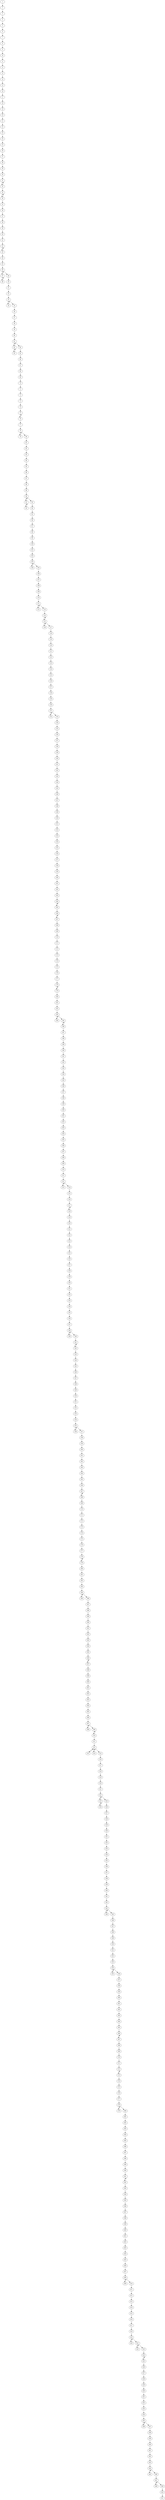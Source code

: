 digraph "" {
	1	[isInSuperVertex=False,
		parent=-1];
	2	[isInSuperVertex=False,
		parent=1];
	1 -> 2	[key=0];
	3	[isInSuperVertex=False,
		parent=2];
	2 -> 3	[key=0];
	4	[isInSuperVertex=False,
		parent=3];
	3 -> 4	[key=0];
	5	[isInSuperVertex=False,
		parent=4];
	4 -> 5	[key=0];
	6	[isInSuperVertex=False,
		parent=5];
	5 -> 6	[key=0];
	7	[isInSuperVertex=False,
		parent=6];
	6 -> 7	[key=0];
	8	[isInSuperVertex=False,
		parent=7];
	7 -> 8	[key=0];
	9	[isInSuperVertex=False,
		parent=8];
	8 -> 9	[key=0];
	10	[isInSuperVertex=False,
		parent=9];
	9 -> 10	[key=0];
	11	[isInSuperVertex=False,
		parent=10];
	10 -> 11	[key=0];
	12	[isInSuperVertex=False,
		parent=11];
	11 -> 12	[key=0];
	13	[isInSuperVertex=False,
		parent=12];
	12 -> 13	[key=0];
	14	[isInSuperVertex=False,
		parent=13];
	13 -> 14	[key=0];
	15	[isInSuperVertex=False,
		parent=14];
	14 -> 15	[key=0];
	16	[isInSuperVertex=False,
		parent=15];
	15 -> 16	[key=0];
	17	[isInSuperVertex=False,
		parent=16];
	16 -> 17	[key=0];
	18	[isInSuperVertex=False,
		parent=17];
	17 -> 18	[key=0];
	19	[isInSuperVertex=False,
		parent=18];
	18 -> 19	[key=0];
	20	[isInSuperVertex=False,
		parent=19];
	19 -> 20	[key=0];
	21	[isInSuperVertex=False,
		parent=20];
	20 -> 21	[key=0];
	22	[isInSuperVertex=False,
		parent=21];
	21 -> 22	[key=0];
	23	[isInSuperVertex=False,
		parent=22];
	22 -> 23	[key=0];
	24	[isInSuperVertex=False,
		parent=23];
	23 -> 24	[key=0];
	25	[isInSuperVertex=False,
		parent=24];
	24 -> 25	[key=0];
	26	[isInSuperVertex=False,
		parent=25];
	25 -> 26	[key=0];
	27	[isInSuperVertex=False,
		parent=26];
	26 -> 27	[key=0];
	28	[isInSuperVertex=False,
		parent=27];
	27 -> 28	[key=0];
	29	[isInSuperVertex=False,
		parent=28];
	28 -> 29	[key=0];
	30	[isInSuperVertex=False,
		parent=29];
	29 -> 30	[key=0];
	31	[isInSuperVertex=True,
		parent=30];
	30 -> 31	[key=0];
	32	[isInSuperVertex=True,
		parent=31];
	31 -> 32	[key=0];
	32 -> 31	[key=0];
	33	[isInSuperVertex=True,
		parent=32];
	32 -> 33	[key=0];
	34	[isInSuperVertex=True,
		parent=33];
	33 -> 34	[key=0];
	34 -> 33	[key=0];
	35	[isInSuperVertex=False,
		parent=34];
	34 -> 35	[key=0];
	36	[isInSuperVertex=False,
		parent=35];
	35 -> 36	[key=0];
	37	[isInSuperVertex=False,
		parent=36];
	36 -> 37	[key=0];
	38	[isInSuperVertex=False,
		parent=37];
	37 -> 38	[key=0];
	39	[isInSuperVertex=False,
		parent=38];
	38 -> 39	[key=0];
	40	[isInSuperVertex=False,
		parent=39];
	39 -> 40	[key=0];
	41	[isInSuperVertex=False,
		parent=40];
	40 -> 41	[key=0];
	42	[isInSuperVertex=True,
		parent=41];
	41 -> 42	[key=0];
	43	[isInSuperVertex=True,
		parent=42];
	42 -> 43	[key=0];
	43 -> 42	[key=0];
	44	[isInSuperVertex=False,
		parent=43];
	43 -> 44	[key=0];
	45	[isInSuperVertex=False,
		parent=44];
	44 -> 45	[key=0];
	46	[isInSuperVertex=True,
		parent=45];
	45 -> 46	[key=0];
	47	[isInSuperVertex=True,
		parent=46];
	46 -> 47	[key=0];
	49	[isInSuperVertex=False,
		parent=46];
	46 -> 49	[key=0];
	47 -> 46	[key=0];
	48	[isInSuperVertex=False,
		parent=47];
	47 -> 48	[key=0];
	48 -> 47	[key=0];
	50	[isInSuperVertex=False,
		parent=49];
	49 -> 50	[key=0];
	51	[isInSuperVertex=False,
		parent=50];
	50 -> 51	[key=0];
	52	[isInSuperVertex=False,
		parent=51];
	51 -> 52	[key=0];
	53	[isInSuperVertex=True,
		parent=52];
	52 -> 53	[key=0];
	54	[isInSuperVertex=True,
		parent=53];
	53 -> 54	[key=0];
	55	[isInSuperVertex=False,
		parent=53];
	53 -> 55	[key=0];
	54 -> 53	[key=0];
	56	[isInSuperVertex=False,
		parent=55];
	55 -> 56	[key=0];
	57	[isInSuperVertex=False,
		parent=56];
	56 -> 57	[key=0];
	58	[isInSuperVertex=False,
		parent=57];
	57 -> 58	[key=0];
	59	[isInSuperVertex=False,
		parent=58];
	58 -> 59	[key=0];
	60	[isInSuperVertex=False,
		parent=59];
	59 -> 60	[key=0];
	61	[isInSuperVertex=True,
		parent=60];
	60 -> 61	[key=0];
	62	[isInSuperVertex=True,
		parent=61];
	61 -> 62	[key=0];
	64	[isInSuperVertex=False,
		parent=61];
	61 -> 64	[key=0];
	62 -> 61	[key=0];
	63	[isInSuperVertex=False,
		parent=62];
	62 -> 63	[key=0];
	63 -> 62	[key=0];
	65	[isInSuperVertex=False,
		parent=64];
	64 -> 65	[key=0];
	66	[isInSuperVertex=False,
		parent=65];
	65 -> 66	[key=0];
	67	[isInSuperVertex=False,
		parent=66];
	66 -> 67	[key=0];
	68	[isInSuperVertex=False,
		parent=67];
	67 -> 68	[key=0];
	69	[isInSuperVertex=False,
		parent=68];
	68 -> 69	[key=0];
	70	[isInSuperVertex=False,
		parent=69];
	69 -> 70	[key=0];
	71	[isInSuperVertex=False,
		parent=70];
	70 -> 71	[key=0];
	72	[isInSuperVertex=False,
		parent=71];
	71 -> 72	[key=0];
	73	[isInSuperVertex=False,
		parent=72];
	72 -> 73	[key=0];
	74	[isInSuperVertex=False,
		parent=73];
	73 -> 74	[key=0];
	75	[isInSuperVertex=True,
		parent=74];
	74 -> 75	[key=0];
	76	[isInSuperVertex=True,
		parent=75];
	75 -> 76	[key=0];
	76 -> 75	[key=0];
	77	[isInSuperVertex=False,
		parent=76];
	76 -> 77	[key=0];
	78	[isInSuperVertex=True,
		parent=77];
	77 -> 78	[key=0];
	79	[isInSuperVertex=True,
		parent=78];
	78 -> 79	[key=0];
	80	[isInSuperVertex=False,
		parent=78];
	78 -> 80	[key=0];
	79 -> 78	[key=0];
	81	[isInSuperVertex=False,
		parent=80];
	80 -> 81	[key=0];
	82	[isInSuperVertex=False,
		parent=81];
	81 -> 82	[key=0];
	83	[isInSuperVertex=False,
		parent=82];
	82 -> 83	[key=0];
	84	[isInSuperVertex=False,
		parent=83];
	83 -> 84	[key=0];
	85	[isInSuperVertex=False,
		parent=84];
	84 -> 85	[key=0];
	86	[isInSuperVertex=False,
		parent=85];
	85 -> 86	[key=0];
	87	[isInSuperVertex=False,
		parent=86];
	86 -> 87	[key=0];
	88	[isInSuperVertex=False,
		parent=87];
	87 -> 88	[key=0];
	89	[isInSuperVertex=False,
		parent=88];
	88 -> 89	[key=0];
	90	[isInSuperVertex=True,
		parent=89];
	89 -> 90	[key=0];
	91	[isInSuperVertex=True,
		parent=90];
	90 -> 91	[key=0];
	93	[isInSuperVertex=False,
		parent=90];
	90 -> 93	[key=0];
	91 -> 90	[key=0];
	92	[isInSuperVertex=False,
		parent=91];
	91 -> 92	[key=0];
	92 -> 91	[key=0];
	94	[isInSuperVertex=False,
		parent=93];
	93 -> 94	[key=0];
	95	[isInSuperVertex=False,
		parent=94];
	94 -> 95	[key=0];
	96	[isInSuperVertex=False,
		parent=95];
	95 -> 96	[key=0];
	97	[isInSuperVertex=False,
		parent=96];
	96 -> 97	[key=0];
	98	[isInSuperVertex=False,
		parent=97];
	97 -> 98	[key=0];
	99	[isInSuperVertex=False,
		parent=98];
	98 -> 99	[key=0];
	100	[isInSuperVertex=False,
		parent=99];
	99 -> 100	[key=0];
	101	[isInSuperVertex=False,
		parent=100];
	100 -> 101	[key=0];
	102	[isInSuperVertex=False,
		parent=101];
	101 -> 102	[key=0];
	103	[isInSuperVertex=True,
		parent=102];
	102 -> 103	[key=0];
	104	[isInSuperVertex=True,
		parent=103];
	103 -> 104	[key=0];
	105	[isInSuperVertex=False,
		parent=103];
	103 -> 105	[key=0];
	104 -> 103	[key=0];
	106	[isInSuperVertex=False,
		parent=105];
	105 -> 106	[key=0];
	107	[isInSuperVertex=False,
		parent=106];
	106 -> 107	[key=0];
	108	[isInSuperVertex=False,
		parent=107];
	107 -> 108	[key=0];
	109	[isInSuperVertex=False,
		parent=108];
	108 -> 109	[key=0];
	110	[isInSuperVertex=False,
		parent=109];
	109 -> 110	[key=0];
	111	[isInSuperVertex=True,
		parent=110];
	110 -> 111	[key=0];
	112	[isInSuperVertex=True,
		parent=111];
	111 -> 112	[key=0];
	113	[isInSuperVertex=False,
		parent=111];
	111 -> 113	[key=0];
	112 -> 111	[key=0];
	114	[isInSuperVertex=False,
		parent=113];
	113 -> 114	[key=0];
	115	[isInSuperVertex=True,
		parent=114];
	114 -> 115	[key=0];
	115 -> 114	[key=0];
	116	[isInSuperVertex=True,
		parent=115];
	115 -> 116	[key=0];
	117	[isInSuperVertex=False,
		parent=115];
	115 -> 117	[key=0];
	116 -> 115	[key=0];
	118	[isInSuperVertex=False,
		parent=117];
	117 -> 118	[key=0];
	119	[isInSuperVertex=False,
		parent=118];
	118 -> 119	[key=0];
	120	[isInSuperVertex=False,
		parent=119];
	119 -> 120	[key=0];
	121	[isInSuperVertex=False,
		parent=120];
	120 -> 121	[key=0];
	122	[isInSuperVertex=False,
		parent=121];
	121 -> 122	[key=0];
	123	[isInSuperVertex=False,
		parent=122];
	122 -> 123	[key=0];
	124	[isInSuperVertex=False,
		parent=123];
	123 -> 124	[key=0];
	125	[isInSuperVertex=False,
		parent=124];
	124 -> 125	[key=0];
	126	[isInSuperVertex=False,
		parent=125];
	125 -> 126	[key=0];
	127	[isInSuperVertex=False,
		parent=126];
	126 -> 127	[key=0];
	128	[isInSuperVertex=False,
		parent=127];
	127 -> 128	[key=0];
	129	[isInSuperVertex=False,
		parent=128];
	128 -> 129	[key=0];
	130	[isInSuperVertex=False,
		parent=129];
	129 -> 130	[key=0];
	131	[isInSuperVertex=True,
		parent=130];
	130 -> 131	[key=0];
	132	[isInSuperVertex=True,
		parent=131];
	131 -> 132	[key=0];
	133	[isInSuperVertex=False,
		parent=131];
	131 -> 133	[key=0];
	132 -> 131	[key=0];
	134	[isInSuperVertex=False,
		parent=133];
	133 -> 134	[key=0];
	135	[isInSuperVertex=False,
		parent=134];
	134 -> 135	[key=0];
	136	[isInSuperVertex=False,
		parent=135];
	135 -> 136	[key=0];
	137	[isInSuperVertex=False,
		parent=136];
	136 -> 137	[key=0];
	138	[isInSuperVertex=False,
		parent=137];
	137 -> 138	[key=0];
	139	[isInSuperVertex=False,
		parent=138];
	138 -> 139	[key=0];
	140	[isInSuperVertex=False,
		parent=139];
	139 -> 140	[key=0];
	141	[isInSuperVertex=False,
		parent=140];
	140 -> 141	[key=0];
	142	[isInSuperVertex=False,
		parent=141];
	141 -> 142	[key=0];
	143	[isInSuperVertex=False,
		parent=142];
	142 -> 143	[key=0];
	144	[isInSuperVertex=False,
		parent=143];
	143 -> 144	[key=0];
	145	[isInSuperVertex=False,
		parent=144];
	144 -> 145	[key=0];
	146	[isInSuperVertex=False,
		parent=145];
	145 -> 146	[key=0];
	147	[isInSuperVertex=False,
		parent=146];
	146 -> 147	[key=0];
	148	[isInSuperVertex=False,
		parent=147];
	147 -> 148	[key=0];
	149	[isInSuperVertex=False,
		parent=148];
	148 -> 149	[key=0];
	150	[isInSuperVertex=False,
		parent=149];
	149 -> 150	[key=0];
	151	[isInSuperVertex=False,
		parent=150];
	150 -> 151	[key=0];
	152	[isInSuperVertex=False,
		parent=151];
	151 -> 152	[key=0];
	153	[isInSuperVertex=False,
		parent=152];
	152 -> 153	[key=0];
	154	[isInSuperVertex=False,
		parent=153];
	153 -> 154	[key=0];
	155	[isInSuperVertex=False,
		parent=154];
	154 -> 155	[key=0];
	156	[isInSuperVertex=False,
		parent=155];
	155 -> 156	[key=0];
	157	[isInSuperVertex=False,
		parent=156];
	156 -> 157	[key=0];
	158	[isInSuperVertex=False,
		parent=157];
	157 -> 158	[key=0];
	159	[isInSuperVertex=False,
		parent=158];
	158 -> 159	[key=0];
	160	[isInSuperVertex=False,
		parent=159];
	159 -> 160	[key=0];
	161	[isInSuperVertex=False,
		parent=160];
	160 -> 161	[key=0];
	162	[isInSuperVertex=False,
		parent=161];
	161 -> 162	[key=0];
	163	[isInSuperVertex=False,
		parent=162];
	162 -> 163	[key=0];
	164	[isInSuperVertex=True,
		parent=163];
	163 -> 164	[key=0];
	165	[isInSuperVertex=True,
		parent=164];
	164 -> 165	[key=0];
	165 -> 164	[key=0];
	166	[isInSuperVertex=True,
		parent=165];
	165 -> 166	[key=0];
	167	[isInSuperVertex=True,
		parent=166];
	166 -> 167	[key=0];
	167 -> 166	[key=0];
	168	[isInSuperVertex=False,
		parent=167];
	167 -> 168	[key=0];
	169	[isInSuperVertex=False,
		parent=168];
	168 -> 169	[key=0];
	170	[isInSuperVertex=False,
		parent=169];
	169 -> 170	[key=0];
	171	[isInSuperVertex=False,
		parent=170];
	170 -> 171	[key=0];
	172	[isInSuperVertex=False,
		parent=171];
	171 -> 172	[key=0];
	173	[isInSuperVertex=False,
		parent=172];
	172 -> 173	[key=0];
	174	[isInSuperVertex=False,
		parent=173];
	173 -> 174	[key=0];
	175	[isInSuperVertex=False,
		parent=174];
	174 -> 175	[key=0];
	176	[isInSuperVertex=False,
		parent=175];
	175 -> 176	[key=0];
	177	[isInSuperVertex=False,
		parent=176];
	176 -> 177	[key=0];
	178	[isInSuperVertex=True,
		parent=177];
	177 -> 178	[key=0];
	179	[isInSuperVertex=True,
		parent=178];
	178 -> 179	[key=0];
	179 -> 178	[key=0];
	180	[isInSuperVertex=False,
		parent=179];
	179 -> 180	[key=0];
	181	[isInSuperVertex=False,
		parent=180];
	180 -> 181	[key=0];
	182	[isInSuperVertex=False,
		parent=181];
	181 -> 182	[key=0];
	183	[isInSuperVertex=True,
		parent=182];
	182 -> 183	[key=0];
	184	[isInSuperVertex=True,
		parent=183];
	183 -> 184	[key=0];
	185	[isInSuperVertex=True,
		parent=183];
	183 -> 185	[key=0];
	184 -> 183	[key=0];
	186	[isInSuperVertex=True,
		parent=185];
	185 -> 186	[key=0];
	186 -> 185	[key=0];
	187	[isInSuperVertex=False,
		parent=186];
	186 -> 187	[key=0];
	188	[isInSuperVertex=False,
		parent=187];
	187 -> 188	[key=0];
	189	[isInSuperVertex=False,
		parent=188];
	188 -> 189	[key=0];
	190	[isInSuperVertex=False,
		parent=189];
	189 -> 190	[key=0];
	191	[isInSuperVertex=False,
		parent=190];
	190 -> 191	[key=0];
	192	[isInSuperVertex=False,
		parent=191];
	191 -> 192	[key=0];
	193	[isInSuperVertex=False,
		parent=192];
	192 -> 193	[key=0];
	194	[isInSuperVertex=False,
		parent=193];
	193 -> 194	[key=0];
	195	[isInSuperVertex=False,
		parent=194];
	194 -> 195	[key=0];
	196	[isInSuperVertex=False,
		parent=195];
	195 -> 196	[key=0];
	197	[isInSuperVertex=False,
		parent=196];
	196 -> 197	[key=0];
	198	[isInSuperVertex=False,
		parent=197];
	197 -> 198	[key=0];
	199	[isInSuperVertex=False,
		parent=198];
	198 -> 199	[key=0];
	200	[isInSuperVertex=False,
		parent=199];
	199 -> 200	[key=0];
	201	[isInSuperVertex=False,
		parent=200];
	200 -> 201	[key=0];
	202	[isInSuperVertex=False,
		parent=201];
	201 -> 202	[key=0];
	203	[isInSuperVertex=False,
		parent=202];
	202 -> 203	[key=0];
	204	[isInSuperVertex=False,
		parent=203];
	203 -> 204	[key=0];
	205	[isInSuperVertex=False,
		parent=204];
	204 -> 205	[key=0];
	206	[isInSuperVertex=False,
		parent=205];
	205 -> 206	[key=0];
	207	[isInSuperVertex=False,
		parent=206];
	206 -> 207	[key=0];
	208	[isInSuperVertex=False,
		parent=207];
	207 -> 208	[key=0];
	209	[isInSuperVertex=False,
		parent=208];
	208 -> 209	[key=0];
	210	[isInSuperVertex=False,
		parent=209];
	209 -> 210	[key=0];
	211	[isInSuperVertex=False,
		parent=210];
	210 -> 211	[key=0];
	212	[isInSuperVertex=True,
		parent=211];
	211 -> 212	[key=0];
	213	[isInSuperVertex=True,
		parent=212];
	212 -> 213	[key=0];
	214	[isInSuperVertex=False,
		parent=212];
	212 -> 214	[key=0];
	213 -> 212	[key=0];
	215	[isInSuperVertex=False,
		parent=214];
	214 -> 215	[key=0];
	216	[isInSuperVertex=False,
		parent=215];
	215 -> 216	[key=0];
	217	[isInSuperVertex=True,
		parent=216];
	216 -> 217	[key=0];
	218	[isInSuperVertex=True,
		parent=217];
	217 -> 218	[key=0];
	218 -> 217	[key=0];
	219	[isInSuperVertex=False,
		parent=218];
	218 -> 219	[key=0];
	220	[isInSuperVertex=False,
		parent=219];
	219 -> 220	[key=0];
	221	[isInSuperVertex=False,
		parent=220];
	220 -> 221	[key=0];
	222	[isInSuperVertex=False,
		parent=221];
	221 -> 222	[key=0];
	223	[isInSuperVertex=False,
		parent=222];
	222 -> 223	[key=0];
	224	[isInSuperVertex=False,
		parent=223];
	223 -> 224	[key=0];
	225	[isInSuperVertex=False,
		parent=224];
	224 -> 225	[key=0];
	226	[isInSuperVertex=False,
		parent=225];
	225 -> 226	[key=0];
	227	[isInSuperVertex=False,
		parent=226];
	226 -> 227	[key=0];
	228	[isInSuperVertex=False,
		parent=227];
	227 -> 228	[key=0];
	229	[isInSuperVertex=False,
		parent=228];
	228 -> 229	[key=0];
	230	[isInSuperVertex=False,
		parent=229];
	229 -> 230	[key=0];
	231	[isInSuperVertex=False,
		parent=230];
	230 -> 231	[key=0];
	232	[isInSuperVertex=False,
		parent=231];
	231 -> 232	[key=0];
	233	[isInSuperVertex=False,
		parent=232];
	232 -> 233	[key=0];
	234	[isInSuperVertex=False,
		parent=233];
	233 -> 234	[key=0];
	235	[isInSuperVertex=False,
		parent=234];
	234 -> 235	[key=0];
	236	[isInSuperVertex=False,
		parent=235];
	235 -> 236	[key=0];
	237	[isInSuperVertex=False,
		parent=236];
	236 -> 237	[key=0];
	238	[isInSuperVertex=True,
		parent=237];
	237 -> 238	[key=0];
	239	[isInSuperVertex=True,
		parent=238];
	238 -> 239	[key=0];
	240	[isInSuperVertex=False,
		parent=238];
	238 -> 240	[key=0];
	239 -> 238	[key=0];
	241	[isInSuperVertex=True,
		parent=240];
	240 -> 241	[key=0];
	242	[isInSuperVertex=True,
		parent=241];
	241 -> 242	[key=0];
	242 -> 241	[key=0];
	243	[isInSuperVertex=False,
		parent=242];
	242 -> 243	[key=0];
	244	[isInSuperVertex=False,
		parent=243];
	243 -> 244	[key=0];
	245	[isInSuperVertex=False,
		parent=244];
	244 -> 245	[key=0];
	246	[isInSuperVertex=False,
		parent=245];
	245 -> 246	[key=0];
	247	[isInSuperVertex=False,
		parent=246];
	246 -> 247	[key=0];
	248	[isInSuperVertex=False,
		parent=247];
	247 -> 248	[key=0];
	249	[isInSuperVertex=False,
		parent=248];
	248 -> 249	[key=0];
	250	[isInSuperVertex=False,
		parent=249];
	249 -> 250	[key=0];
	251	[isInSuperVertex=False,
		parent=250];
	250 -> 251	[key=0];
	252	[isInSuperVertex=False,
		parent=251];
	251 -> 252	[key=0];
	253	[isInSuperVertex=False,
		parent=252];
	252 -> 253	[key=0];
	254	[isInSuperVertex=False,
		parent=253];
	253 -> 254	[key=0];
	255	[isInSuperVertex=True,
		parent=254];
	254 -> 255	[key=0];
	256	[isInSuperVertex=True,
		parent=255];
	255 -> 256	[key=0];
	257	[isInSuperVertex=False,
		parent=255];
	255 -> 257	[key=0];
	256 -> 255	[key=0];
	258	[isInSuperVertex=False,
		parent=257];
	257 -> 258	[key=0];
	259	[isInSuperVertex=False,
		parent=258];
	258 -> 259	[key=0];
	260	[isInSuperVertex=False,
		parent=259];
	259 -> 260	[key=0];
	261	[isInSuperVertex=False,
		parent=260];
	260 -> 261	[key=0];
	262	[isInSuperVertex=False,
		parent=261];
	261 -> 262	[key=0];
	263	[isInSuperVertex=False,
		parent=262];
	262 -> 263	[key=0];
	264	[isInSuperVertex=False,
		parent=263];
	263 -> 264	[key=0];
	265	[isInSuperVertex=False,
		parent=264];
	264 -> 265	[key=0];
	266	[isInSuperVertex=False,
		parent=265];
	265 -> 266	[key=0];
	267	[isInSuperVertex=True,
		parent=266];
	266 -> 267	[key=0];
	268	[isInSuperVertex=True,
		parent=267];
	267 -> 268	[key=0];
	268 -> 267	[key=0];
	269	[isInSuperVertex=False,
		parent=268];
	268 -> 269	[key=0];
	270	[isInSuperVertex=False,
		parent=269];
	269 -> 270	[key=0];
	271	[isInSuperVertex=False,
		parent=270];
	270 -> 271	[key=0];
	272	[isInSuperVertex=False,
		parent=271];
	271 -> 272	[key=0];
	273	[isInSuperVertex=False,
		parent=272];
	272 -> 273	[key=0];
	274	[isInSuperVertex=False,
		parent=273];
	273 -> 274	[key=0];
	275	[isInSuperVertex=False,
		parent=274];
	274 -> 275	[key=0];
	276	[isInSuperVertex=False,
		parent=275];
	275 -> 276	[key=0];
	277	[isInSuperVertex=False,
		parent=276];
	276 -> 277	[key=0];
	278	[isInSuperVertex=True,
		parent=277];
	277 -> 278	[key=0];
	279	[isInSuperVertex=True,
		parent=278];
	278 -> 279	[key=0];
	279 -> 278	[key=0];
	280	[isInSuperVertex=False,
		parent=279];
	279 -> 280	[key=0];
	281	[isInSuperVertex=False,
		parent=280];
	280 -> 281	[key=0];
	282	[isInSuperVertex=False,
		parent=281];
	281 -> 282	[key=0];
	283	[isInSuperVertex=False,
		parent=282];
	282 -> 283	[key=0];
	284	[isInSuperVertex=True,
		parent=283];
	283 -> 284	[key=0];
	285	[isInSuperVertex=True,
		parent=284];
	284 -> 285	[key=0];
	286	[isInSuperVertex=False,
		parent=284];
	284 -> 286	[key=0];
	285 -> 284	[key=0];
	287	[isInSuperVertex=False,
		parent=286];
	286 -> 287	[key=0];
	288	[isInSuperVertex=False,
		parent=287];
	287 -> 288	[key=0];
	289	[isInSuperVertex=False,
		parent=288];
	288 -> 289	[key=0];
	290	[isInSuperVertex=False,
		parent=289];
	289 -> 290	[key=0];
	291	[isInSuperVertex=False,
		parent=290];
	290 -> 291	[key=0];
	292	[isInSuperVertex=False,
		parent=291];
	291 -> 292	[key=0];
	293	[isInSuperVertex=False,
		parent=292];
	292 -> 293	[key=0];
	294	[isInSuperVertex=False,
		parent=293];
	293 -> 294	[key=0];
	295	[isInSuperVertex=False,
		parent=294];
	294 -> 295	[key=0];
	296	[isInSuperVertex=True,
		parent=295];
	295 -> 296	[key=0];
	297	[isInSuperVertex=True,
		parent=296];
	296 -> 297	[key=0];
	297 -> 296	[key=0];
	298	[isInSuperVertex=False,
		parent=297];
	297 -> 298	[key=0];
	299	[isInSuperVertex=False,
		parent=298];
	298 -> 299	[key=0];
	300	[isInSuperVertex=False,
		parent=299];
	299 -> 300	[key=0];
	301	[isInSuperVertex=False,
		parent=300];
	300 -> 301	[key=0];
	302	[isInSuperVertex=False,
		parent=301];
	301 -> 302	[key=0];
	303	[isInSuperVertex=False,
		parent=302];
	302 -> 303	[key=0];
	304	[isInSuperVertex=False,
		parent=303];
	303 -> 304	[key=0];
	305	[isInSuperVertex=False,
		parent=304];
	304 -> 305	[key=0];
	306	[isInSuperVertex=False,
		parent=305];
	305 -> 306	[key=0];
	307	[isInSuperVertex=True,
		parent=306];
	306 -> 307	[key=0];
	308	[isInSuperVertex=True,
		parent=307];
	307 -> 308	[key=0];
	309	[isInSuperVertex=True,
		parent=307];
	307 -> 309	[key=0];
	308 -> 307	[key=0];
	310	[isInSuperVertex=True,
		parent=309];
	309 -> 310	[key=0];
	310 -> 309	[key=0];
	311	[isInSuperVertex=False,
		parent=310];
	310 -> 311	[key=0];
	312	[isInSuperVertex=True,
		parent=311];
	311 -> 312	[key=0];
	313	[isInSuperVertex=True,
		parent=312];
	312 -> 313	[key=0];
	314	[isInSuperVertex=False,
		parent=312];
	312 -> 314	[key=0];
	315	[isInSuperVertex=False,
		parent=312];
	312 -> 315	[key=0];
	313 -> 312	[key=0];
	314 -> 312	[key=0];
	316	[isInSuperVertex=False,
		parent=315];
	315 -> 316	[key=0];
	317	[isInSuperVertex=False,
		parent=316];
	316 -> 317	[key=0];
	318	[isInSuperVertex=False,
		parent=317];
	317 -> 318	[key=0];
	319	[isInSuperVertex=False,
		parent=318];
	318 -> 319	[key=0];
	320	[isInSuperVertex=False,
		parent=319];
	319 -> 320	[key=0];
	321	[isInSuperVertex=False,
		parent=320];
	320 -> 321	[key=0];
	322	[isInSuperVertex=False,
		parent=321];
	321 -> 322	[key=0];
	323	[isInSuperVertex=True,
		parent=322];
	322 -> 323	[key=0];
	325	[isInSuperVertex=False,
		parent=322];
	322 -> 325	[key=0];
	323 -> 322	[key=0];
	324	[isInSuperVertex=True,
		parent=323];
	323 -> 324	[key=0];
	324 -> 323	[key=0];
	326	[isInSuperVertex=False,
		parent=325];
	325 -> 326	[key=0];
	327	[isInSuperVertex=False,
		parent=326];
	326 -> 327	[key=0];
	328	[isInSuperVertex=False,
		parent=327];
	327 -> 328	[key=0];
	329	[isInSuperVertex=False,
		parent=328];
	328 -> 329	[key=0];
	330	[isInSuperVertex=False,
		parent=329];
	329 -> 330	[key=0];
	331	[isInSuperVertex=False,
		parent=330];
	330 -> 331	[key=0];
	332	[isInSuperVertex=False,
		parent=331];
	331 -> 332	[key=0];
	333	[isInSuperVertex=False,
		parent=332];
	332 -> 333	[key=0];
	334	[isInSuperVertex=False,
		parent=333];
	333 -> 334	[key=0];
	335	[isInSuperVertex=False,
		parent=334];
	334 -> 335	[key=0];
	336	[isInSuperVertex=False,
		parent=335];
	335 -> 336	[key=0];
	337	[isInSuperVertex=False,
		parent=336];
	336 -> 337	[key=0];
	338	[isInSuperVertex=False,
		parent=337];
	337 -> 338	[key=0];
	339	[isInSuperVertex=False,
		parent=338];
	338 -> 339	[key=0];
	340	[isInSuperVertex=False,
		parent=339];
	339 -> 340	[key=0];
	341	[isInSuperVertex=False,
		parent=340];
	340 -> 341	[key=0];
	342	[isInSuperVertex=False,
		parent=341];
	341 -> 342	[key=0];
	343	[isInSuperVertex=True,
		parent=342];
	342 -> 343	[key=0];
	344	[isInSuperVertex=True,
		parent=343];
	343 -> 344	[key=0];
	345	[isInSuperVertex=False,
		parent=343];
	343 -> 345	[key=0];
	344 -> 343	[key=0];
	346	[isInSuperVertex=False,
		parent=345];
	345 -> 346	[key=0];
	347	[isInSuperVertex=False,
		parent=346];
	346 -> 347	[key=0];
	348	[isInSuperVertex=False,
		parent=347];
	347 -> 348	[key=0];
	349	[isInSuperVertex=False,
		parent=348];
	348 -> 349	[key=0];
	350	[isInSuperVertex=False,
		parent=349];
	349 -> 350	[key=0];
	351	[isInSuperVertex=False,
		parent=350];
	350 -> 351	[key=0];
	352	[isInSuperVertex=False,
		parent=351];
	351 -> 352	[key=0];
	353	[isInSuperVertex=False,
		parent=352];
	352 -> 353	[key=0];
	354	[isInSuperVertex=True,
		parent=353];
	353 -> 354	[key=0];
	355	[isInSuperVertex=True,
		parent=354];
	354 -> 355	[key=0];
	356	[isInSuperVertex=False,
		parent=354];
	354 -> 356	[key=0];
	355 -> 354	[key=0];
	357	[isInSuperVertex=False,
		parent=356];
	356 -> 357	[key=0];
	358	[isInSuperVertex=False,
		parent=357];
	357 -> 358	[key=0];
	359	[isInSuperVertex=False,
		parent=358];
	358 -> 359	[key=0];
	360	[isInSuperVertex=False,
		parent=359];
	359 -> 360	[key=0];
	361	[isInSuperVertex=False,
		parent=360];
	360 -> 361	[key=0];
	362	[isInSuperVertex=False,
		parent=361];
	361 -> 362	[key=0];
	363	[isInSuperVertex=False,
		parent=362];
	362 -> 363	[key=0];
	364	[isInSuperVertex=False,
		parent=363];
	363 -> 364	[key=0];
	365	[isInSuperVertex=False,
		parent=364];
	364 -> 365	[key=0];
	366	[isInSuperVertex=True,
		parent=365];
	365 -> 366	[key=0];
	367	[isInSuperVertex=True,
		parent=366];
	366 -> 367	[key=0];
	367 -> 366	[key=0];
	368	[isInSuperVertex=False,
		parent=367];
	367 -> 368	[key=0];
	369	[isInSuperVertex=False,
		parent=368];
	368 -> 369	[key=0];
	370	[isInSuperVertex=False,
		parent=369];
	369 -> 370	[key=0];
	371	[isInSuperVertex=False,
		parent=370];
	370 -> 371	[key=0];
	372	[isInSuperVertex=True,
		parent=371];
	371 -> 372	[key=0];
	373	[isInSuperVertex=True,
		parent=372];
	372 -> 373	[key=0];
	373 -> 372	[key=0];
	374	[isInSuperVertex=False,
		parent=373];
	373 -> 374	[key=0];
	375	[isInSuperVertex=False,
		parent=374];
	374 -> 375	[key=0];
	376	[isInSuperVertex=False,
		parent=375];
	375 -> 376	[key=0];
	377	[isInSuperVertex=False,
		parent=376];
	376 -> 377	[key=0];
	378	[isInSuperVertex=True,
		parent=377];
	377 -> 378	[key=0];
	379	[isInSuperVertex=True,
		parent=378];
	378 -> 379	[key=0];
	380	[isInSuperVertex=False,
		parent=378];
	378 -> 380	[key=0];
	379 -> 378	[key=0];
	381	[isInSuperVertex=False,
		parent=380];
	380 -> 381	[key=0];
	382	[isInSuperVertex=False,
		parent=381];
	381 -> 382	[key=0];
	383	[isInSuperVertex=False,
		parent=382];
	382 -> 383	[key=0];
	384	[isInSuperVertex=False,
		parent=383];
	383 -> 384	[key=0];
	385	[isInSuperVertex=False,
		parent=384];
	384 -> 385	[key=0];
	386	[isInSuperVertex=False,
		parent=385];
	385 -> 386	[key=0];
	387	[isInSuperVertex=False,
		parent=386];
	386 -> 387	[key=0];
	388	[isInSuperVertex=False,
		parent=387];
	387 -> 388	[key=0];
	389	[isInSuperVertex=False,
		parent=388];
	388 -> 389	[key=0];
	390	[isInSuperVertex=False,
		parent=389];
	389 -> 390	[key=0];
	391	[isInSuperVertex=True,
		parent=390];
	390 -> 391	[key=0];
	392	[isInSuperVertex=True,
		parent=391];
	391 -> 392	[key=0];
	392 -> 391	[key=0];
	393	[isInSuperVertex=False,
		parent=392];
	392 -> 393	[key=0];
	394	[isInSuperVertex=False,
		parent=393];
	393 -> 394	[key=0];
	395	[isInSuperVertex=False,
		parent=394];
	394 -> 395	[key=0];
	396	[isInSuperVertex=False,
		parent=395];
	395 -> 396	[key=0];
	397	[isInSuperVertex=False,
		parent=396];
	396 -> 397	[key=0];
	398	[isInSuperVertex=False,
		parent=397];
	397 -> 398	[key=0];
	399	[isInSuperVertex=False,
		parent=398];
	398 -> 399	[key=0];
	400	[isInSuperVertex=False,
		parent=399];
	399 -> 400	[key=0];
	401	[isInSuperVertex=False,
		parent=400];
	400 -> 401	[key=0];
	402	[isInSuperVertex=False,
		parent=401];
	401 -> 402	[key=0];
	403	[isInSuperVertex=False,
		parent=402];
	402 -> 403	[key=0];
	404	[isInSuperVertex=False,
		parent=403];
	403 -> 404	[key=0];
	405	[isInSuperVertex=False,
		parent=404];
	404 -> 405	[key=0];
	406	[isInSuperVertex=False,
		parent=405];
	405 -> 406	[key=0];
	407	[isInSuperVertex=False,
		parent=406];
	406 -> 407	[key=0];
	408	[isInSuperVertex=True,
		parent=407];
	407 -> 408	[key=0];
	409	[isInSuperVertex=True,
		parent=408];
	408 -> 409	[key=0];
	410	[isInSuperVertex=False,
		parent=408];
	408 -> 410	[key=0];
	409 -> 408	[key=0];
	411	[isInSuperVertex=False,
		parent=410];
	410 -> 411	[key=0];
	412	[isInSuperVertex=False,
		parent=411];
	411 -> 412	[key=0];
	413	[isInSuperVertex=False,
		parent=412];
	412 -> 413	[key=0];
	414	[isInSuperVertex=False,
		parent=413];
	413 -> 414	[key=0];
	415	[isInSuperVertex=False,
		parent=414];
	414 -> 415	[key=0];
	416	[isInSuperVertex=False,
		parent=415];
	415 -> 416	[key=0];
	417	[isInSuperVertex=False,
		parent=416];
	416 -> 417	[key=0];
	418	[isInSuperVertex=False,
		parent=417];
	417 -> 418	[key=0];
	419	[isInSuperVertex=True,
		parent=418];
	418 -> 419	[key=0];
	420	[isInSuperVertex=True,
		parent=419];
	419 -> 420	[key=0];
	421	[isInSuperVertex=True,
		parent=419];
	419 -> 421	[key=0];
	420 -> 419	[key=0];
	422	[isInSuperVertex=True,
		parent=421];
	421 -> 422	[key=0];
	423	[isInSuperVertex=False,
		parent=421];
	421 -> 423	[key=0];
	422 -> 421	[key=0];
	424	[isInSuperVertex=True,
		parent=423];
	423 -> 424	[key=0];
	425	[isInSuperVertex=True,
		parent=424];
	424 -> 425	[key=0];
	425 -> 424	[key=0];
	426	[isInSuperVertex=False,
		parent=425];
	425 -> 426	[key=0];
	427	[isInSuperVertex=False,
		parent=426];
	426 -> 427	[key=0];
	428	[isInSuperVertex=False,
		parent=427];
	427 -> 428	[key=0];
	429	[isInSuperVertex=False,
		parent=428];
	428 -> 429	[key=0];
	430	[isInSuperVertex=False,
		parent=429];
	429 -> 430	[key=0];
	431	[isInSuperVertex=False,
		parent=430];
	430 -> 431	[key=0];
	432	[isInSuperVertex=False,
		parent=431];
	431 -> 432	[key=0];
	433	[isInSuperVertex=False,
		parent=432];
	432 -> 433	[key=0];
	434	[isInSuperVertex=False,
		parent=433];
	433 -> 434	[key=0];
	435	[isInSuperVertex=True,
		parent=434];
	434 -> 435	[key=0];
	436	[isInSuperVertex=True,
		parent=435];
	435 -> 436	[key=0];
	437	[isInSuperVertex=False,
		parent=435];
	435 -> 437	[key=0];
	436 -> 435	[key=0];
	438	[isInSuperVertex=False,
		parent=437];
	437 -> 438	[key=0];
	439	[isInSuperVertex=False,
		parent=438];
	438 -> 439	[key=0];
	440	[isInSuperVertex=False,
		parent=439];
	439 -> 440	[key=0];
	441	[isInSuperVertex=False,
		parent=440];
	440 -> 441	[key=0];
	442	[isInSuperVertex=False,
		parent=441];
	441 -> 442	[key=0];
	443	[isInSuperVertex=False,
		parent=442];
	442 -> 443	[key=0];
	444	[isInSuperVertex=True,
		parent=443];
	443 -> 444	[key=0];
	445	[isInSuperVertex=True,
		parent=444];
	444 -> 445	[key=0];
	446	[isInSuperVertex=False,
		parent=444];
	444 -> 446	[key=0];
	445 -> 444	[key=0];
	447	[isInSuperVertex=True,
		parent=446];
	446 -> 447	[key=0];
	448	[isInSuperVertex=True,
		parent=447];
	447 -> 448	[key=0];
	449	[isInSuperVertex=False,
		parent=447];
	447 -> 449	[key=0];
	448 -> 447	[key=0];
	450	[isInSuperVertex=False,
		parent=449];
	449 -> 450	[key=0];
	451	[isInSuperVertex=False,
		parent=450];
	450 -> 451	[key=0];
}
